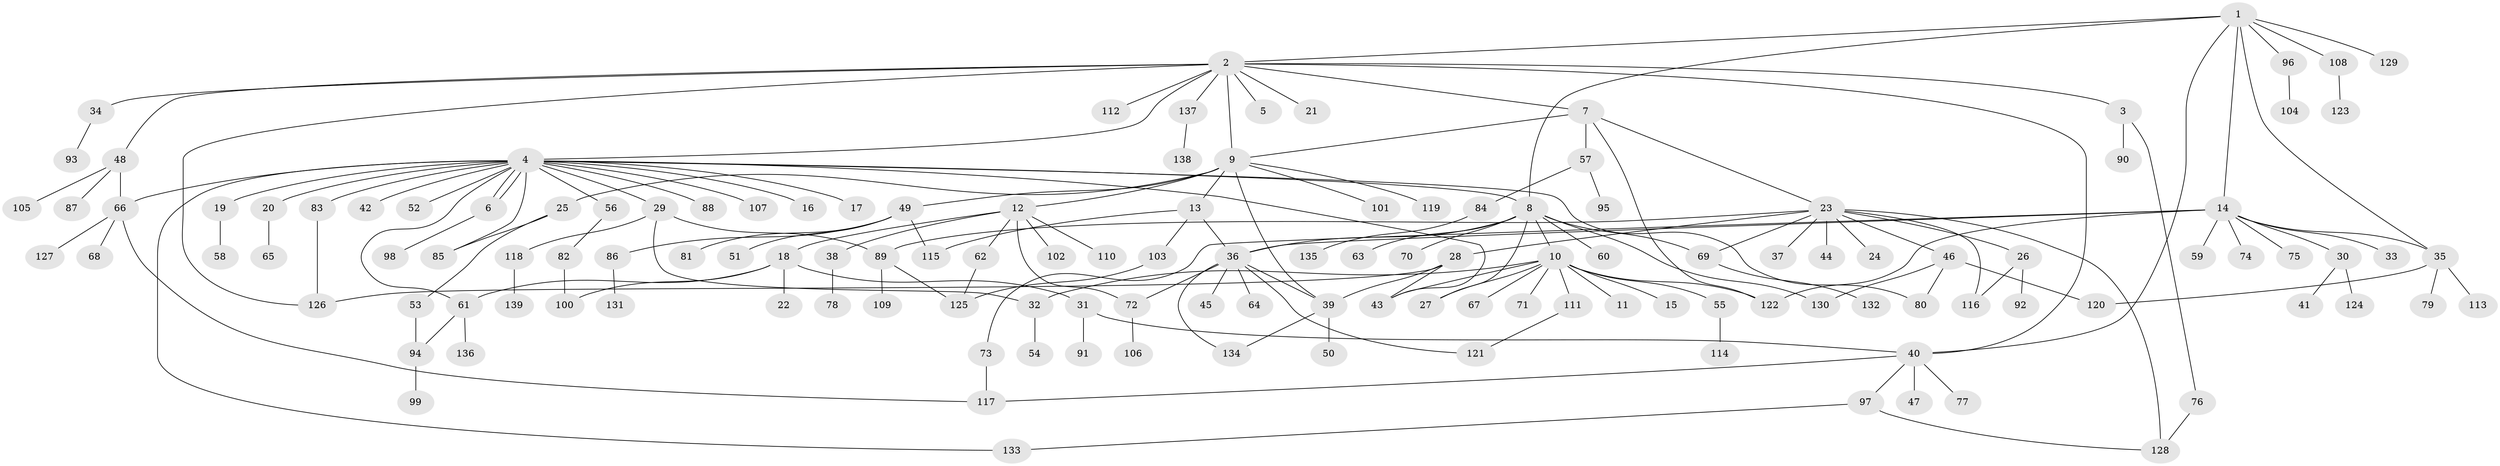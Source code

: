 // coarse degree distribution, {7: 0.06976744186046512, 11: 0.023255813953488372, 12: 0.023255813953488372, 5: 0.11627906976744186, 1: 0.27906976744186046, 6: 0.11627906976744186, 4: 0.09302325581395349, 2: 0.16279069767441862, 3: 0.11627906976744186}
// Generated by graph-tools (version 1.1) at 2025/50/03/04/25 22:50:26]
// undirected, 139 vertices, 178 edges
graph export_dot {
  node [color=gray90,style=filled];
  1;
  2;
  3;
  4;
  5;
  6;
  7;
  8;
  9;
  10;
  11;
  12;
  13;
  14;
  15;
  16;
  17;
  18;
  19;
  20;
  21;
  22;
  23;
  24;
  25;
  26;
  27;
  28;
  29;
  30;
  31;
  32;
  33;
  34;
  35;
  36;
  37;
  38;
  39;
  40;
  41;
  42;
  43;
  44;
  45;
  46;
  47;
  48;
  49;
  50;
  51;
  52;
  53;
  54;
  55;
  56;
  57;
  58;
  59;
  60;
  61;
  62;
  63;
  64;
  65;
  66;
  67;
  68;
  69;
  70;
  71;
  72;
  73;
  74;
  75;
  76;
  77;
  78;
  79;
  80;
  81;
  82;
  83;
  84;
  85;
  86;
  87;
  88;
  89;
  90;
  91;
  92;
  93;
  94;
  95;
  96;
  97;
  98;
  99;
  100;
  101;
  102;
  103;
  104;
  105;
  106;
  107;
  108;
  109;
  110;
  111;
  112;
  113;
  114;
  115;
  116;
  117;
  118;
  119;
  120;
  121;
  122;
  123;
  124;
  125;
  126;
  127;
  128;
  129;
  130;
  131;
  132;
  133;
  134;
  135;
  136;
  137;
  138;
  139;
  1 -- 2;
  1 -- 8;
  1 -- 14;
  1 -- 35;
  1 -- 40;
  1 -- 96;
  1 -- 108;
  1 -- 129;
  2 -- 3;
  2 -- 4;
  2 -- 5;
  2 -- 7;
  2 -- 9;
  2 -- 21;
  2 -- 34;
  2 -- 40;
  2 -- 48;
  2 -- 112;
  2 -- 126;
  2 -- 137;
  3 -- 76;
  3 -- 90;
  4 -- 6;
  4 -- 6;
  4 -- 8;
  4 -- 16;
  4 -- 17;
  4 -- 19;
  4 -- 20;
  4 -- 29;
  4 -- 42;
  4 -- 43;
  4 -- 52;
  4 -- 56;
  4 -- 61;
  4 -- 66;
  4 -- 80;
  4 -- 83;
  4 -- 85;
  4 -- 88;
  4 -- 107;
  4 -- 133;
  6 -- 98;
  7 -- 9;
  7 -- 23;
  7 -- 57;
  7 -- 122;
  8 -- 10;
  8 -- 27;
  8 -- 36;
  8 -- 60;
  8 -- 63;
  8 -- 69;
  8 -- 70;
  8 -- 130;
  9 -- 12;
  9 -- 13;
  9 -- 25;
  9 -- 39;
  9 -- 49;
  9 -- 101;
  9 -- 119;
  10 -- 11;
  10 -- 15;
  10 -- 27;
  10 -- 32;
  10 -- 43;
  10 -- 55;
  10 -- 67;
  10 -- 71;
  10 -- 111;
  10 -- 122;
  12 -- 18;
  12 -- 38;
  12 -- 62;
  12 -- 72;
  12 -- 102;
  12 -- 110;
  13 -- 36;
  13 -- 103;
  13 -- 115;
  14 -- 30;
  14 -- 33;
  14 -- 35;
  14 -- 36;
  14 -- 59;
  14 -- 73;
  14 -- 74;
  14 -- 75;
  14 -- 122;
  18 -- 22;
  18 -- 31;
  18 -- 61;
  18 -- 100;
  19 -- 58;
  20 -- 65;
  23 -- 24;
  23 -- 26;
  23 -- 28;
  23 -- 37;
  23 -- 44;
  23 -- 46;
  23 -- 69;
  23 -- 89;
  23 -- 116;
  23 -- 128;
  25 -- 53;
  25 -- 85;
  26 -- 92;
  26 -- 116;
  28 -- 39;
  28 -- 43;
  28 -- 126;
  29 -- 32;
  29 -- 89;
  29 -- 118;
  30 -- 41;
  30 -- 124;
  31 -- 40;
  31 -- 91;
  32 -- 54;
  34 -- 93;
  35 -- 79;
  35 -- 113;
  35 -- 120;
  36 -- 39;
  36 -- 45;
  36 -- 64;
  36 -- 72;
  36 -- 121;
  36 -- 134;
  38 -- 78;
  39 -- 50;
  39 -- 134;
  40 -- 47;
  40 -- 77;
  40 -- 97;
  40 -- 117;
  46 -- 80;
  46 -- 120;
  46 -- 130;
  48 -- 66;
  48 -- 87;
  48 -- 105;
  49 -- 51;
  49 -- 81;
  49 -- 86;
  49 -- 115;
  53 -- 94;
  55 -- 114;
  56 -- 82;
  57 -- 84;
  57 -- 95;
  61 -- 94;
  61 -- 136;
  62 -- 125;
  66 -- 68;
  66 -- 117;
  66 -- 127;
  69 -- 132;
  72 -- 106;
  73 -- 117;
  76 -- 128;
  82 -- 100;
  83 -- 126;
  84 -- 135;
  86 -- 131;
  89 -- 109;
  89 -- 125;
  94 -- 99;
  96 -- 104;
  97 -- 128;
  97 -- 133;
  103 -- 125;
  108 -- 123;
  111 -- 121;
  118 -- 139;
  137 -- 138;
}

